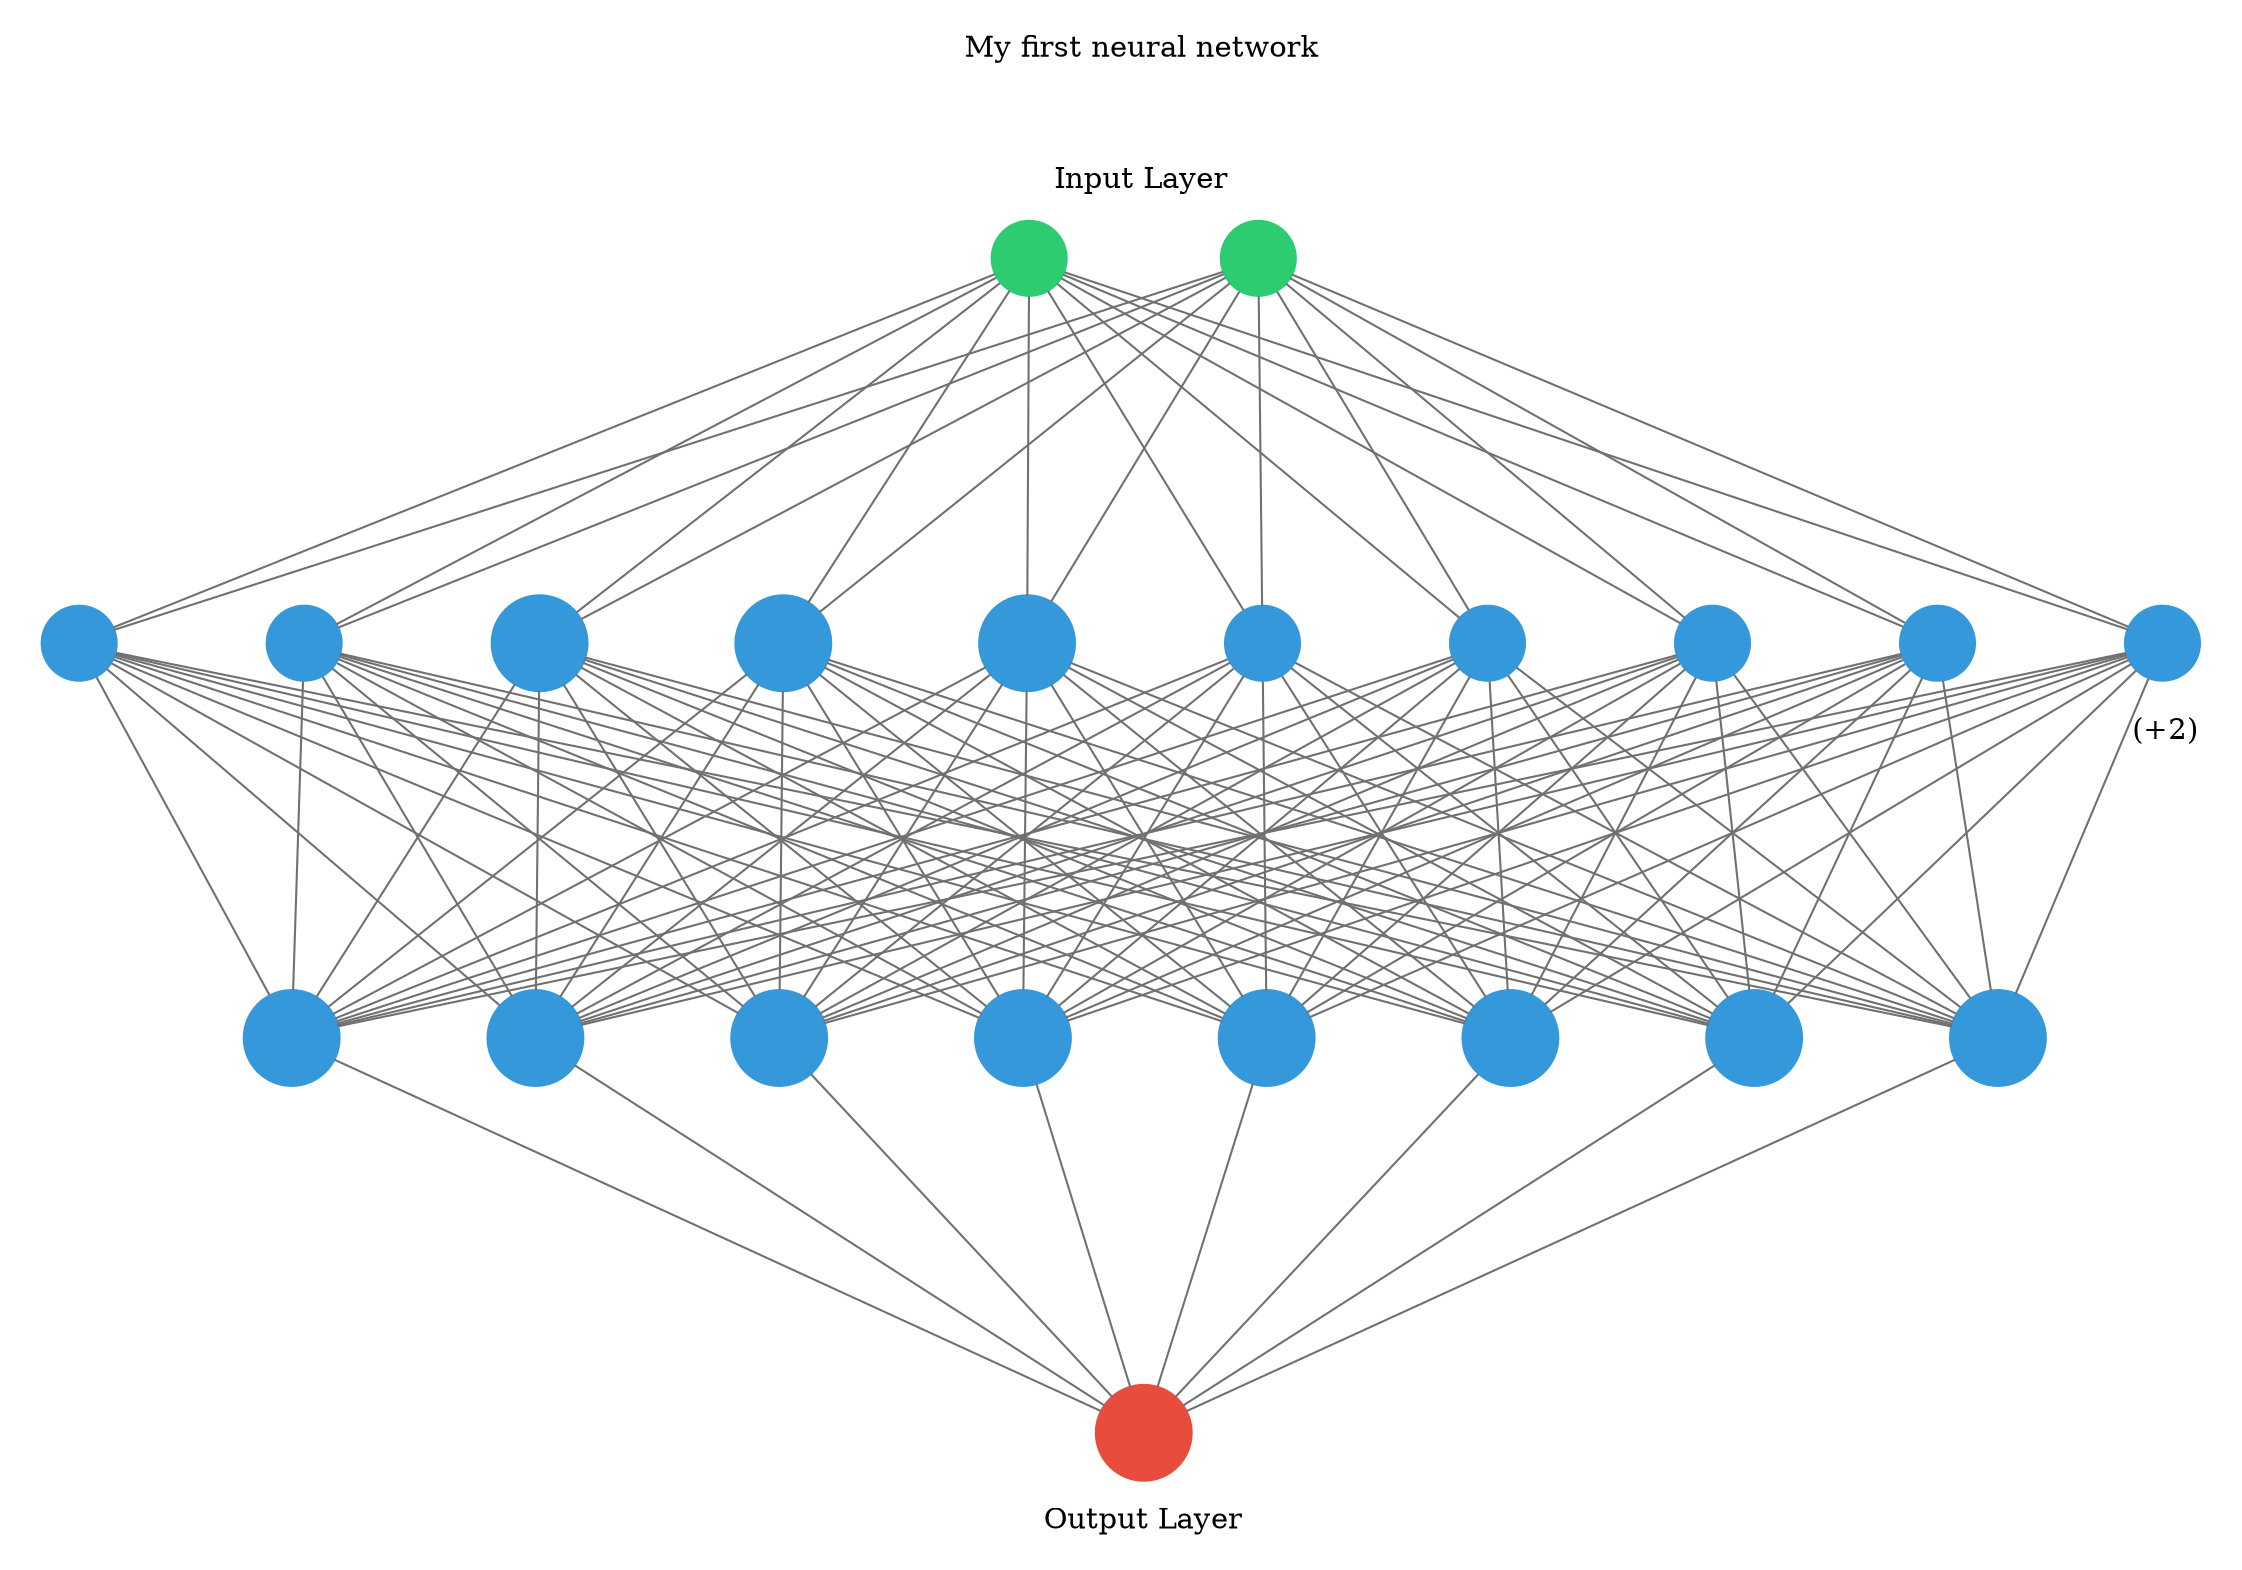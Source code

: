 digraph g {
	graph [nodesep=1 ranksep=2 splines=false]
	edge [arrowhead=none color="#707070"]
	subgraph cluster_input {
		node [color="#2ecc71" fontcolor="#2ecc71" shape=circle style=filled]
		color=white
		1
		label="My first neural network



Input Layer"
		rank=same
		2
		label="My first neural network



Input Layer"
		rank=same
	}
	1 -> 3
	2 -> 3
	1 -> 4
	2 -> 4
	1 -> 5
	2 -> 5
	1 -> 6
	2 -> 6
	1 -> 7
	2 -> 7
	1 -> 8
	2 -> 8
	1 -> 9
	2 -> 9
	1 -> 10
	2 -> 10
	1 -> 11
	2 -> 11
	1 -> 12
	2 -> 12
	subgraph cluster_1 {
		color=white
		rank=same
		label=" (+2)" labeljust=right labelloc=b
		3 [color="#3498db" fontcolor="#3498db" shape=circle style=filled]
		4 [color="#3498db" fontcolor="#3498db" shape=circle style=filled]
		5 [color="#3498db" fontcolor="#3498db" shape=circle style=filled]
		6 [color="#3498db" fontcolor="#3498db" shape=circle style=filled]
		7 [color="#3498db" fontcolor="#3498db" shape=circle style=filled]
		8 [color="#3498db" fontcolor="#3498db" shape=circle style=filled]
		9 [color="#3498db" fontcolor="#3498db" shape=circle style=filled]
		10 [color="#3498db" fontcolor="#3498db" shape=circle style=filled]
		11 [color="#3498db" fontcolor="#3498db" shape=circle style=filled]
		12 [color="#3498db" fontcolor="#3498db" shape=circle style=filled]
	}
	3 -> 13
	4 -> 13
	5 -> 13
	6 -> 13
	7 -> 13
	8 -> 13
	9 -> 13
	10 -> 13
	11 -> 13
	12 -> 13
	3 -> 14
	4 -> 14
	5 -> 14
	6 -> 14
	7 -> 14
	8 -> 14
	9 -> 14
	10 -> 14
	11 -> 14
	12 -> 14
	3 -> 15
	4 -> 15
	5 -> 15
	6 -> 15
	7 -> 15
	8 -> 15
	9 -> 15
	10 -> 15
	11 -> 15
	12 -> 15
	3 -> 16
	4 -> 16
	5 -> 16
	6 -> 16
	7 -> 16
	8 -> 16
	9 -> 16
	10 -> 16
	11 -> 16
	12 -> 16
	3 -> 17
	4 -> 17
	5 -> 17
	6 -> 17
	7 -> 17
	8 -> 17
	9 -> 17
	10 -> 17
	11 -> 17
	12 -> 17
	3 -> 18
	4 -> 18
	5 -> 18
	6 -> 18
	7 -> 18
	8 -> 18
	9 -> 18
	10 -> 18
	11 -> 18
	12 -> 18
	3 -> 19
	4 -> 19
	5 -> 19
	6 -> 19
	7 -> 19
	8 -> 19
	9 -> 19
	10 -> 19
	11 -> 19
	12 -> 19
	3 -> 20
	4 -> 20
	5 -> 20
	6 -> 20
	7 -> 20
	8 -> 20
	9 -> 20
	10 -> 20
	11 -> 20
	12 -> 20
	subgraph cluster_2 {
		color=white
		rank=same
		label="" labeljust=right labelloc=b
		13 [color="#3498db" fontcolor="#3498db" shape=circle style=filled]
		14 [color="#3498db" fontcolor="#3498db" shape=circle style=filled]
		15 [color="#3498db" fontcolor="#3498db" shape=circle style=filled]
		16 [color="#3498db" fontcolor="#3498db" shape=circle style=filled]
		17 [color="#3498db" fontcolor="#3498db" shape=circle style=filled]
		18 [color="#3498db" fontcolor="#3498db" shape=circle style=filled]
		19 [color="#3498db" fontcolor="#3498db" shape=circle style=filled]
		20 [color="#3498db" fontcolor="#3498db" shape=circle style=filled]
	}
	13 -> 21
	14 -> 21
	15 -> 21
	16 -> 21
	17 -> 21
	18 -> 21
	19 -> 21
	20 -> 21
	subgraph cluster_output {
		node [color="#2ecc71" fontcolor="#2ecc71" shape=circle style=filled]
		color=white
		rank=same
		labeljust=1
		21 [color="#e74c3c" fontcolor="#e74c3c" shape=circle style=filled]
		label="Output Layer" labelloc=bottom
	}
	arrowShape=none
}
